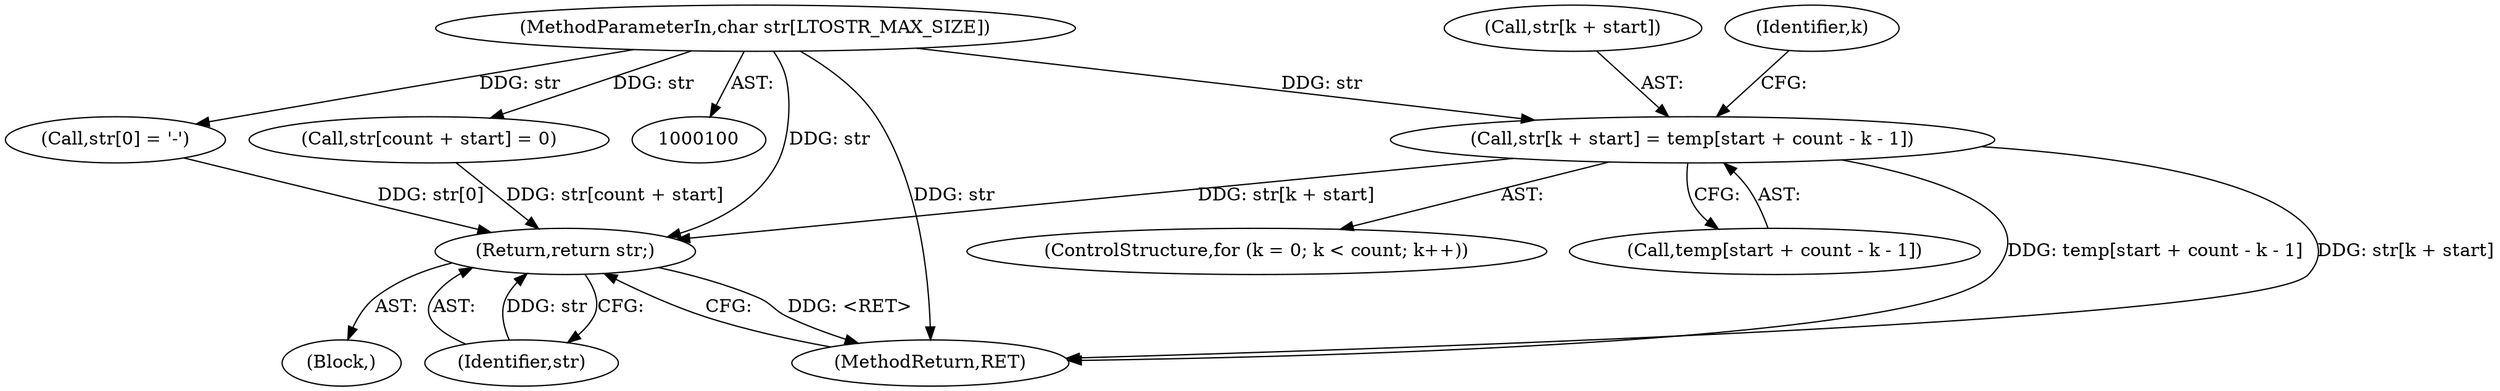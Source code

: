 digraph "0_savannah_4d4f992826a4962790ecd0cce6fbba4a415ce149@array" {
"1000182" [label="(Call,str[k + start] = temp[start + count - k - 1])"];
"1000102" [label="(MethodParameterIn,char str[LTOSTR_MAX_SIZE])"];
"1000204" [label="(Return,return str;)"];
"1000205" [label="(Identifier,str)"];
"1000206" [label="(MethodReturn,RET)"];
"1000115" [label="(Call,str[0] = '-')"];
"1000204" [label="(Return,return str;)"];
"1000183" [label="(Call,str[k + start])"];
"1000197" [label="(Call,str[count + start] = 0)"];
"1000103" [label="(Block,)"];
"1000102" [label="(MethodParameterIn,char str[LTOSTR_MAX_SIZE])"];
"1000182" [label="(Call,str[k + start] = temp[start + count - k - 1])"];
"1000188" [label="(Call,temp[start + count - k - 1])"];
"1000173" [label="(ControlStructure,for (k = 0; k < count; k++))"];
"1000181" [label="(Identifier,k)"];
"1000182" -> "1000173"  [label="AST: "];
"1000182" -> "1000188"  [label="CFG: "];
"1000183" -> "1000182"  [label="AST: "];
"1000188" -> "1000182"  [label="AST: "];
"1000181" -> "1000182"  [label="CFG: "];
"1000182" -> "1000206"  [label="DDG: temp[start + count - k - 1]"];
"1000182" -> "1000206"  [label="DDG: str[k + start]"];
"1000102" -> "1000182"  [label="DDG: str"];
"1000182" -> "1000204"  [label="DDG: str[k + start]"];
"1000102" -> "1000100"  [label="AST: "];
"1000102" -> "1000206"  [label="DDG: str"];
"1000102" -> "1000115"  [label="DDG: str"];
"1000102" -> "1000197"  [label="DDG: str"];
"1000102" -> "1000204"  [label="DDG: str"];
"1000204" -> "1000103"  [label="AST: "];
"1000204" -> "1000205"  [label="CFG: "];
"1000205" -> "1000204"  [label="AST: "];
"1000206" -> "1000204"  [label="CFG: "];
"1000204" -> "1000206"  [label="DDG: <RET>"];
"1000205" -> "1000204"  [label="DDG: str"];
"1000197" -> "1000204"  [label="DDG: str[count + start]"];
"1000115" -> "1000204"  [label="DDG: str[0]"];
}
